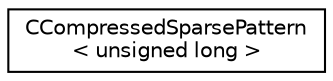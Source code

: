 digraph "Graphical Class Hierarchy"
{
 // LATEX_PDF_SIZE
  edge [fontname="Helvetica",fontsize="10",labelfontname="Helvetica",labelfontsize="10"];
  node [fontname="Helvetica",fontsize="10",shape=record];
  rankdir="LR";
  Node0 [label="CCompressedSparsePattern\l\< unsigned long \>",height=0.2,width=0.4,color="black", fillcolor="white", style="filled",URL="$classCCompressedSparsePattern.html",tooltip=" "];
}
